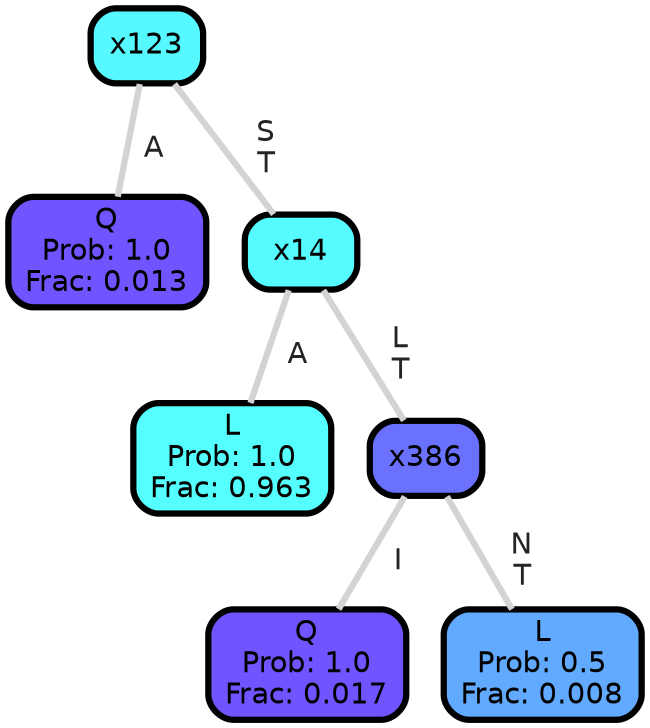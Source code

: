graph Tree {
node [shape=box, style="filled, rounded",color="black",penwidth="3",fontcolor="black",                 fontname=helvetica] ;
graph [ranksep="0 equally", splines=straight,                 bgcolor=transparent, dpi=200] ;
edge [fontname=helvetica, fontweight=bold,fontcolor=grey14,color=lightgray] ;
0 [label="Q
Prob: 1.0
Frac: 0.013", fillcolor="#6f55ff"] ;
1 [label="x123", fillcolor="#55f9ff"] ;
2 [label="L
Prob: 1.0
Frac: 0.963", fillcolor="#55ffff"] ;
3 [label="x14", fillcolor="#55fbff"] ;
4 [label="Q
Prob: 1.0
Frac: 0.017", fillcolor="#6f55ff"] ;
5 [label="x386", fillcolor="#6a71ff"] ;
6 [label="L
Prob: 0.5
Frac: 0.008", fillcolor="#62aaff"] ;
1 -- 0 [label=" A",penwidth=3] ;
1 -- 3 [label=" S\n T",penwidth=3] ;
3 -- 2 [label=" A",penwidth=3] ;
3 -- 5 [label=" L\n T",penwidth=3] ;
5 -- 4 [label=" I",penwidth=3] ;
5 -- 6 [label=" N\n T",penwidth=3] ;
{rank = same;}}